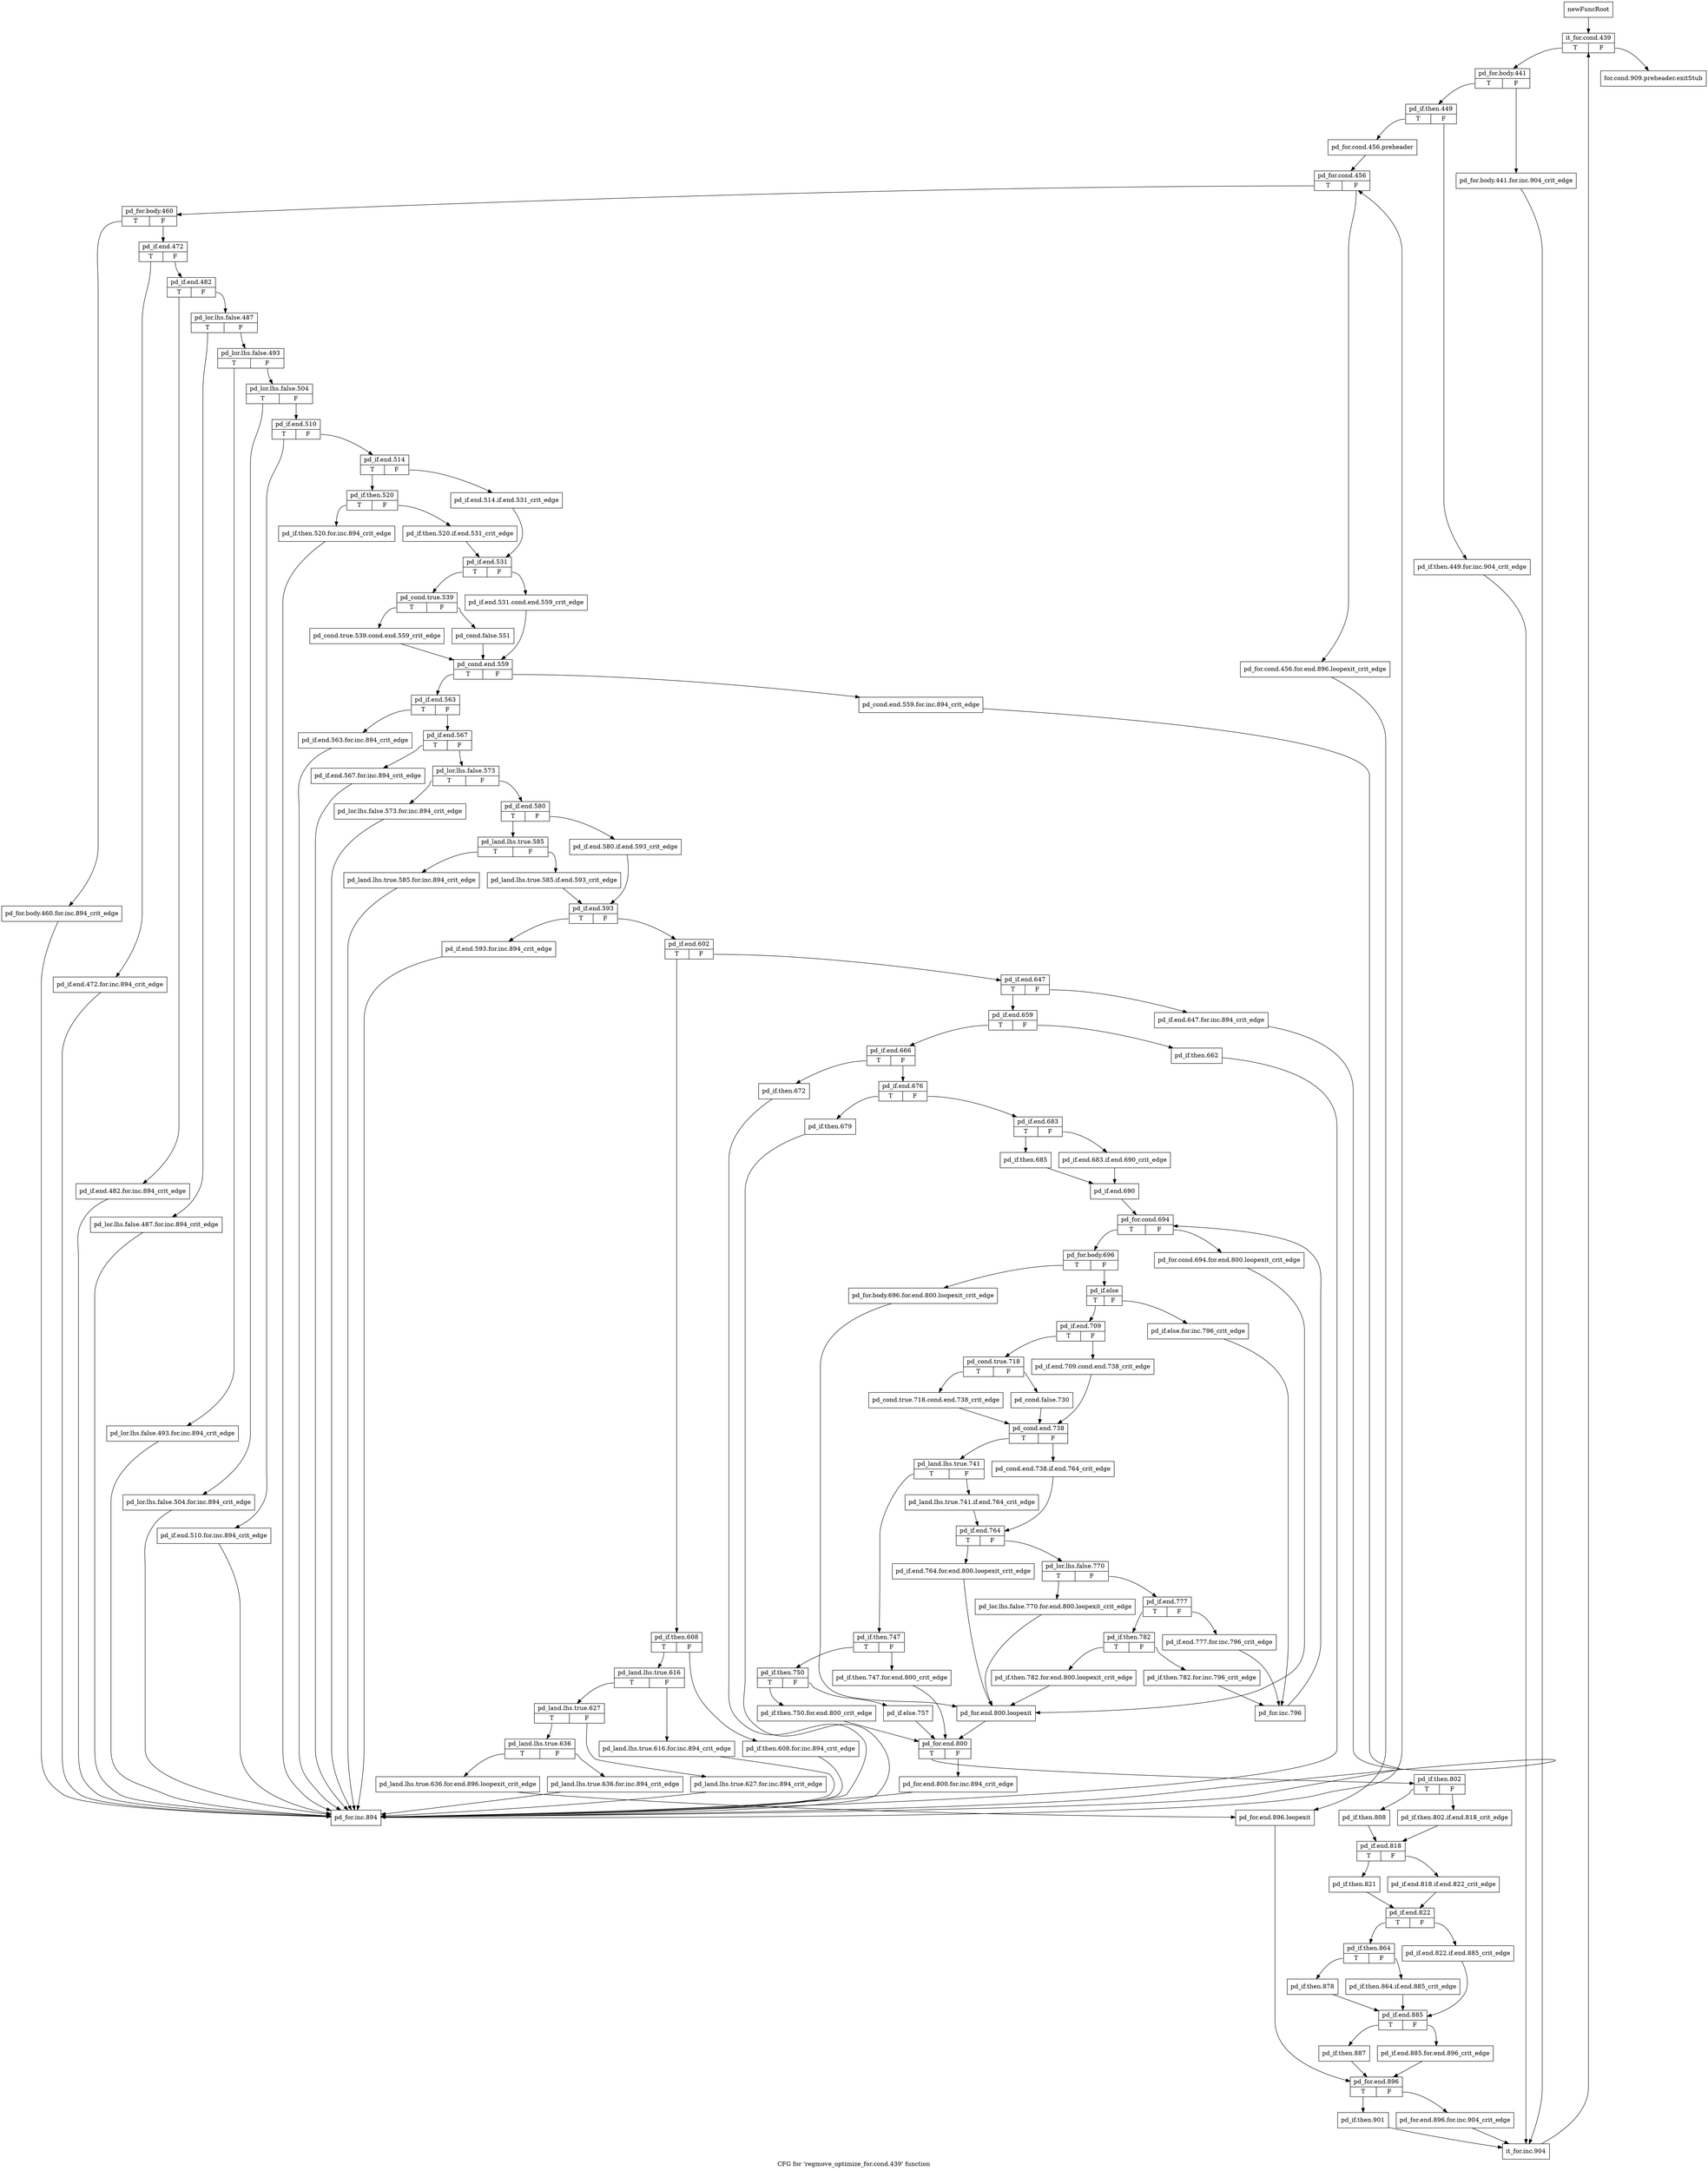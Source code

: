 digraph "CFG for 'regmove_optimize_for.cond.439' function" {
	label="CFG for 'regmove_optimize_for.cond.439' function";

	Node0xba1a1e0 [shape=record,label="{newFuncRoot}"];
	Node0xba1a1e0 -> Node0xba1a280;
	Node0xba1a230 [shape=record,label="{for.cond.909.preheader.exitStub}"];
	Node0xba1a280 [shape=record,label="{it_for.cond.439|{<s0>T|<s1>F}}"];
	Node0xba1a280:s0 -> Node0xba1a2d0;
	Node0xba1a280:s1 -> Node0xba1a230;
	Node0xba1a2d0 [shape=record,label="{pd_for.body.441|{<s0>T|<s1>F}}"];
	Node0xba1a2d0:s0 -> Node0xba1af70;
	Node0xba1a2d0:s1 -> Node0xba1af20;
	Node0xba1af20 [shape=record,label="{pd_for.body.441.for.inc.904_crit_edge}"];
	Node0xba1af20 -> Node0xba1cfa0;
	Node0xba1af70 [shape=record,label="{pd_if.then.449|{<s0>T|<s1>F}}"];
	Node0xba1af70:s0 -> Node0xba1b010;
	Node0xba1af70:s1 -> Node0xba1afc0;
	Node0xba1afc0 [shape=record,label="{pd_if.then.449.for.inc.904_crit_edge}"];
	Node0xba1afc0 -> Node0xba1cfa0;
	Node0xba1b010 [shape=record,label="{pd_for.cond.456.preheader}"];
	Node0xba1b010 -> Node0xba1b060;
	Node0xba1b060 [shape=record,label="{pd_for.cond.456|{<s0>T|<s1>F}}"];
	Node0xba1b060:s0 -> Node0xba1b100;
	Node0xba1b060:s1 -> Node0xba1b0b0;
	Node0xba1b0b0 [shape=record,label="{pd_for.cond.456.for.end.896.loopexit_crit_edge}"];
	Node0xba1b0b0 -> Node0xba1ce60;
	Node0xba1b100 [shape=record,label="{pd_for.body.460|{<s0>T|<s1>F}}"];
	Node0xba1b100:s0 -> Node0xba1d3b0;
	Node0xba1b100:s1 -> Node0xba1b150;
	Node0xba1b150 [shape=record,label="{pd_if.end.472|{<s0>T|<s1>F}}"];
	Node0xba1b150:s0 -> Node0xba1d360;
	Node0xba1b150:s1 -> Node0xba1b1a0;
	Node0xba1b1a0 [shape=record,label="{pd_if.end.482|{<s0>T|<s1>F}}"];
	Node0xba1b1a0:s0 -> Node0xba1d310;
	Node0xba1b1a0:s1 -> Node0xba1b1f0;
	Node0xba1b1f0 [shape=record,label="{pd_lor.lhs.false.487|{<s0>T|<s1>F}}"];
	Node0xba1b1f0:s0 -> Node0xba1d2c0;
	Node0xba1b1f0:s1 -> Node0xba1b240;
	Node0xba1b240 [shape=record,label="{pd_lor.lhs.false.493|{<s0>T|<s1>F}}"];
	Node0xba1b240:s0 -> Node0xba1d270;
	Node0xba1b240:s1 -> Node0xba1b290;
	Node0xba1b290 [shape=record,label="{pd_lor.lhs.false.504|{<s0>T|<s1>F}}"];
	Node0xba1b290:s0 -> Node0xba1d220;
	Node0xba1b290:s1 -> Node0xba1b2e0;
	Node0xba1b2e0 [shape=record,label="{pd_if.end.510|{<s0>T|<s1>F}}"];
	Node0xba1b2e0:s0 -> Node0xba1d1d0;
	Node0xba1b2e0:s1 -> Node0xba1b330;
	Node0xba1b330 [shape=record,label="{pd_if.end.514|{<s0>T|<s1>F}}"];
	Node0xba1b330:s0 -> Node0xba1b3d0;
	Node0xba1b330:s1 -> Node0xba1b380;
	Node0xba1b380 [shape=record,label="{pd_if.end.514.if.end.531_crit_edge}"];
	Node0xba1b380 -> Node0xba1b470;
	Node0xba1b3d0 [shape=record,label="{pd_if.then.520|{<s0>T|<s1>F}}"];
	Node0xba1b3d0:s0 -> Node0xba1d180;
	Node0xba1b3d0:s1 -> Node0xba1b420;
	Node0xba1b420 [shape=record,label="{pd_if.then.520.if.end.531_crit_edge}"];
	Node0xba1b420 -> Node0xba1b470;
	Node0xba1b470 [shape=record,label="{pd_if.end.531|{<s0>T|<s1>F}}"];
	Node0xba1b470:s0 -> Node0xba1b510;
	Node0xba1b470:s1 -> Node0xba1b4c0;
	Node0xba1b4c0 [shape=record,label="{pd_if.end.531.cond.end.559_crit_edge}"];
	Node0xba1b4c0 -> Node0xba1b600;
	Node0xba1b510 [shape=record,label="{pd_cond.true.539|{<s0>T|<s1>F}}"];
	Node0xba1b510:s0 -> Node0xba1b5b0;
	Node0xba1b510:s1 -> Node0xba1b560;
	Node0xba1b560 [shape=record,label="{pd_cond.false.551}"];
	Node0xba1b560 -> Node0xba1b600;
	Node0xba1b5b0 [shape=record,label="{pd_cond.true.539.cond.end.559_crit_edge}"];
	Node0xba1b5b0 -> Node0xba1b600;
	Node0xba1b600 [shape=record,label="{pd_cond.end.559|{<s0>T|<s1>F}}"];
	Node0xba1b600:s0 -> Node0xba1b6a0;
	Node0xba1b600:s1 -> Node0xba1b650;
	Node0xba1b650 [shape=record,label="{pd_cond.end.559.for.inc.894_crit_edge}"];
	Node0xba1b650 -> Node0xba1d400;
	Node0xba1b6a0 [shape=record,label="{pd_if.end.563|{<s0>T|<s1>F}}"];
	Node0xba1b6a0:s0 -> Node0xba1d130;
	Node0xba1b6a0:s1 -> Node0xba1b6f0;
	Node0xba1b6f0 [shape=record,label="{pd_if.end.567|{<s0>T|<s1>F}}"];
	Node0xba1b6f0:s0 -> Node0xba1d0e0;
	Node0xba1b6f0:s1 -> Node0xba1b740;
	Node0xba1b740 [shape=record,label="{pd_lor.lhs.false.573|{<s0>T|<s1>F}}"];
	Node0xba1b740:s0 -> Node0xba1d090;
	Node0xba1b740:s1 -> Node0xba1b790;
	Node0xba1b790 [shape=record,label="{pd_if.end.580|{<s0>T|<s1>F}}"];
	Node0xba1b790:s0 -> Node0xba1b830;
	Node0xba1b790:s1 -> Node0xba1b7e0;
	Node0xba1b7e0 [shape=record,label="{pd_if.end.580.if.end.593_crit_edge}"];
	Node0xba1b7e0 -> Node0xba1b8d0;
	Node0xba1b830 [shape=record,label="{pd_land.lhs.true.585|{<s0>T|<s1>F}}"];
	Node0xba1b830:s0 -> Node0xba1d040;
	Node0xba1b830:s1 -> Node0xba1b880;
	Node0xba1b880 [shape=record,label="{pd_land.lhs.true.585.if.end.593_crit_edge}"];
	Node0xba1b880 -> Node0xba1b8d0;
	Node0xba1b8d0 [shape=record,label="{pd_if.end.593|{<s0>T|<s1>F}}"];
	Node0xba1b8d0:s0 -> Node0xba1cff0;
	Node0xba1b8d0:s1 -> Node0xba1b920;
	Node0xba1b920 [shape=record,label="{pd_if.end.602|{<s0>T|<s1>F}}"];
	Node0xba1b920:s0 -> Node0xba1cb90;
	Node0xba1b920:s1 -> Node0xba1b970;
	Node0xba1b970 [shape=record,label="{pd_if.end.647|{<s0>T|<s1>F}}"];
	Node0xba1b970:s0 -> Node0xba1ba10;
	Node0xba1b970:s1 -> Node0xba1b9c0;
	Node0xba1b9c0 [shape=record,label="{pd_if.end.647.for.inc.894_crit_edge}"];
	Node0xba1b9c0 -> Node0xba1d400;
	Node0xba1ba10 [shape=record,label="{pd_if.end.659|{<s0>T|<s1>F}}"];
	Node0xba1ba10:s0 -> Node0xba1bab0;
	Node0xba1ba10:s1 -> Node0xba1ba60;
	Node0xba1ba60 [shape=record,label="{pd_if.then.662}"];
	Node0xba1ba60 -> Node0xba1d400;
	Node0xba1bab0 [shape=record,label="{pd_if.end.666|{<s0>T|<s1>F}}"];
	Node0xba1bab0:s0 -> Node0xba1cb40;
	Node0xba1bab0:s1 -> Node0xba1bb00;
	Node0xba1bb00 [shape=record,label="{pd_if.end.676|{<s0>T|<s1>F}}"];
	Node0xba1bb00:s0 -> Node0xba1caf0;
	Node0xba1bb00:s1 -> Node0xba1bb50;
	Node0xba1bb50 [shape=record,label="{pd_if.end.683|{<s0>T|<s1>F}}"];
	Node0xba1bb50:s0 -> Node0xba1bbf0;
	Node0xba1bb50:s1 -> Node0xba1bba0;
	Node0xba1bba0 [shape=record,label="{pd_if.end.683.if.end.690_crit_edge}"];
	Node0xba1bba0 -> Node0xba1bc40;
	Node0xba1bbf0 [shape=record,label="{pd_if.then.685}"];
	Node0xba1bbf0 -> Node0xba1bc40;
	Node0xba1bc40 [shape=record,label="{pd_if.end.690}"];
	Node0xba1bc40 -> Node0xba1bc90;
	Node0xba1bc90 [shape=record,label="{pd_for.cond.694|{<s0>T|<s1>F}}"];
	Node0xba1bc90:s0 -> Node0xba1bd30;
	Node0xba1bc90:s1 -> Node0xba1bce0;
	Node0xba1bce0 [shape=record,label="{pd_for.cond.694.for.end.800.loopexit_crit_edge}"];
	Node0xba1bce0 -> Node0xba1c5a0;
	Node0xba1bd30 [shape=record,label="{pd_for.body.696|{<s0>T|<s1>F}}"];
	Node0xba1bd30:s0 -> Node0xba1c550;
	Node0xba1bd30:s1 -> Node0xba1bd80;
	Node0xba1bd80 [shape=record,label="{pd_if.else|{<s0>T|<s1>F}}"];
	Node0xba1bd80:s0 -> Node0xba1be20;
	Node0xba1bd80:s1 -> Node0xba1bdd0;
	Node0xba1bdd0 [shape=record,label="{pd_if.else.for.inc.796_crit_edge}"];
	Node0xba1bdd0 -> Node0xba1c280;
	Node0xba1be20 [shape=record,label="{pd_if.end.709|{<s0>T|<s1>F}}"];
	Node0xba1be20:s0 -> Node0xba1bec0;
	Node0xba1be20:s1 -> Node0xba1be70;
	Node0xba1be70 [shape=record,label="{pd_if.end.709.cond.end.738_crit_edge}"];
	Node0xba1be70 -> Node0xb9ea500;
	Node0xba1bec0 [shape=record,label="{pd_cond.true.718|{<s0>T|<s1>F}}"];
	Node0xba1bec0:s0 -> Node0xba1bf60;
	Node0xba1bec0:s1 -> Node0xba1bf10;
	Node0xba1bf10 [shape=record,label="{pd_cond.false.730}"];
	Node0xba1bf10 -> Node0xb9ea500;
	Node0xba1bf60 [shape=record,label="{pd_cond.true.718.cond.end.738_crit_edge}"];
	Node0xba1bf60 -> Node0xb9ea500;
	Node0xb9ea500 [shape=record,label="{pd_cond.end.738|{<s0>T|<s1>F}}"];
	Node0xb9ea500:s0 -> Node0xba1c000;
	Node0xb9ea500:s1 -> Node0xba1bfb0;
	Node0xba1bfb0 [shape=record,label="{pd_cond.end.738.if.end.764_crit_edge}"];
	Node0xba1bfb0 -> Node0xba1c0a0;
	Node0xba1c000 [shape=record,label="{pd_land.lhs.true.741|{<s0>T|<s1>F}}"];
	Node0xba1c000:s0 -> Node0xba1c3c0;
	Node0xba1c000:s1 -> Node0xba1c050;
	Node0xba1c050 [shape=record,label="{pd_land.lhs.true.741.if.end.764_crit_edge}"];
	Node0xba1c050 -> Node0xba1c0a0;
	Node0xba1c0a0 [shape=record,label="{pd_if.end.764|{<s0>T|<s1>F}}"];
	Node0xba1c0a0:s0 -> Node0xba1c370;
	Node0xba1c0a0:s1 -> Node0xba1c0f0;
	Node0xba1c0f0 [shape=record,label="{pd_lor.lhs.false.770|{<s0>T|<s1>F}}"];
	Node0xba1c0f0:s0 -> Node0xba1c320;
	Node0xba1c0f0:s1 -> Node0xba1c140;
	Node0xba1c140 [shape=record,label="{pd_if.end.777|{<s0>T|<s1>F}}"];
	Node0xba1c140:s0 -> Node0xba1c1e0;
	Node0xba1c140:s1 -> Node0xba1c190;
	Node0xba1c190 [shape=record,label="{pd_if.end.777.for.inc.796_crit_edge}"];
	Node0xba1c190 -> Node0xba1c280;
	Node0xba1c1e0 [shape=record,label="{pd_if.then.782|{<s0>T|<s1>F}}"];
	Node0xba1c1e0:s0 -> Node0xba1c2d0;
	Node0xba1c1e0:s1 -> Node0xba1c230;
	Node0xba1c230 [shape=record,label="{pd_if.then.782.for.inc.796_crit_edge}"];
	Node0xba1c230 -> Node0xba1c280;
	Node0xba1c280 [shape=record,label="{pd_for.inc.796}"];
	Node0xba1c280 -> Node0xba1bc90;
	Node0xba1c2d0 [shape=record,label="{pd_if.then.782.for.end.800.loopexit_crit_edge}"];
	Node0xba1c2d0 -> Node0xba1c5a0;
	Node0xba1c320 [shape=record,label="{pd_lor.lhs.false.770.for.end.800.loopexit_crit_edge}"];
	Node0xba1c320 -> Node0xba1c5a0;
	Node0xba1c370 [shape=record,label="{pd_if.end.764.for.end.800.loopexit_crit_edge}"];
	Node0xba1c370 -> Node0xba1c5a0;
	Node0xba1c3c0 [shape=record,label="{pd_if.then.747|{<s0>T|<s1>F}}"];
	Node0xba1c3c0:s0 -> Node0xba1c460;
	Node0xba1c3c0:s1 -> Node0xba1c410;
	Node0xba1c410 [shape=record,label="{pd_if.then.747.for.end.800_crit_edge}"];
	Node0xba1c410 -> Node0xba1c5f0;
	Node0xba1c460 [shape=record,label="{pd_if.then.750|{<s0>T|<s1>F}}"];
	Node0xba1c460:s0 -> Node0xba1c500;
	Node0xba1c460:s1 -> Node0xba1c4b0;
	Node0xba1c4b0 [shape=record,label="{pd_if.else.757}"];
	Node0xba1c4b0 -> Node0xba1c5f0;
	Node0xba1c500 [shape=record,label="{pd_if.then.750.for.end.800_crit_edge}"];
	Node0xba1c500 -> Node0xba1c5f0;
	Node0xba1c550 [shape=record,label="{pd_for.body.696.for.end.800.loopexit_crit_edge}"];
	Node0xba1c550 -> Node0xba1c5a0;
	Node0xba1c5a0 [shape=record,label="{pd_for.end.800.loopexit}"];
	Node0xba1c5a0 -> Node0xba1c5f0;
	Node0xba1c5f0 [shape=record,label="{pd_for.end.800|{<s0>T|<s1>F}}"];
	Node0xba1c5f0:s0 -> Node0xba1c690;
	Node0xba1c5f0:s1 -> Node0xba1c640;
	Node0xba1c640 [shape=record,label="{pd_for.end.800.for.inc.894_crit_edge}"];
	Node0xba1c640 -> Node0xba1d400;
	Node0xba1c690 [shape=record,label="{pd_if.then.802|{<s0>T|<s1>F}}"];
	Node0xba1c690:s0 -> Node0xba1c730;
	Node0xba1c690:s1 -> Node0xba1c6e0;
	Node0xba1c6e0 [shape=record,label="{pd_if.then.802.if.end.818_crit_edge}"];
	Node0xba1c6e0 -> Node0xba1c780;
	Node0xba1c730 [shape=record,label="{pd_if.then.808}"];
	Node0xba1c730 -> Node0xba1c780;
	Node0xba1c780 [shape=record,label="{pd_if.end.818|{<s0>T|<s1>F}}"];
	Node0xba1c780:s0 -> Node0xba1c820;
	Node0xba1c780:s1 -> Node0xba1c7d0;
	Node0xba1c7d0 [shape=record,label="{pd_if.end.818.if.end.822_crit_edge}"];
	Node0xba1c7d0 -> Node0xba1c870;
	Node0xba1c820 [shape=record,label="{pd_if.then.821}"];
	Node0xba1c820 -> Node0xba1c870;
	Node0xba1c870 [shape=record,label="{pd_if.end.822|{<s0>T|<s1>F}}"];
	Node0xba1c870:s0 -> Node0xba1c910;
	Node0xba1c870:s1 -> Node0xba1c8c0;
	Node0xba1c8c0 [shape=record,label="{pd_if.end.822.if.end.885_crit_edge}"];
	Node0xba1c8c0 -> Node0xba1ca00;
	Node0xba1c910 [shape=record,label="{pd_if.then.864|{<s0>T|<s1>F}}"];
	Node0xba1c910:s0 -> Node0xba1c9b0;
	Node0xba1c910:s1 -> Node0xba1c960;
	Node0xba1c960 [shape=record,label="{pd_if.then.864.if.end.885_crit_edge}"];
	Node0xba1c960 -> Node0xba1ca00;
	Node0xba1c9b0 [shape=record,label="{pd_if.then.878}"];
	Node0xba1c9b0 -> Node0xba1ca00;
	Node0xba1ca00 [shape=record,label="{pd_if.end.885|{<s0>T|<s1>F}}"];
	Node0xba1ca00:s0 -> Node0xba1caa0;
	Node0xba1ca00:s1 -> Node0xba1ca50;
	Node0xba1ca50 [shape=record,label="{pd_if.end.885.for.end.896_crit_edge}"];
	Node0xba1ca50 -> Node0xba1ceb0;
	Node0xba1caa0 [shape=record,label="{pd_if.then.887}"];
	Node0xba1caa0 -> Node0xba1ceb0;
	Node0xba1caf0 [shape=record,label="{pd_if.then.679}"];
	Node0xba1caf0 -> Node0xba1d400;
	Node0xba1cb40 [shape=record,label="{pd_if.then.672}"];
	Node0xba1cb40 -> Node0xba1d400;
	Node0xba1cb90 [shape=record,label="{pd_if.then.608|{<s0>T|<s1>F}}"];
	Node0xba1cb90:s0 -> Node0xba1cc30;
	Node0xba1cb90:s1 -> Node0xba1cbe0;
	Node0xba1cbe0 [shape=record,label="{pd_if.then.608.for.inc.894_crit_edge}"];
	Node0xba1cbe0 -> Node0xba1d400;
	Node0xba1cc30 [shape=record,label="{pd_land.lhs.true.616|{<s0>T|<s1>F}}"];
	Node0xba1cc30:s0 -> Node0xba1ccd0;
	Node0xba1cc30:s1 -> Node0xba1cc80;
	Node0xba1cc80 [shape=record,label="{pd_land.lhs.true.616.for.inc.894_crit_edge}"];
	Node0xba1cc80 -> Node0xba1d400;
	Node0xba1ccd0 [shape=record,label="{pd_land.lhs.true.627|{<s0>T|<s1>F}}"];
	Node0xba1ccd0:s0 -> Node0xba1cd70;
	Node0xba1ccd0:s1 -> Node0xba1cd20;
	Node0xba1cd20 [shape=record,label="{pd_land.lhs.true.627.for.inc.894_crit_edge}"];
	Node0xba1cd20 -> Node0xba1d400;
	Node0xba1cd70 [shape=record,label="{pd_land.lhs.true.636|{<s0>T|<s1>F}}"];
	Node0xba1cd70:s0 -> Node0xba1ce10;
	Node0xba1cd70:s1 -> Node0xba1cdc0;
	Node0xba1cdc0 [shape=record,label="{pd_land.lhs.true.636.for.inc.894_crit_edge}"];
	Node0xba1cdc0 -> Node0xba1d400;
	Node0xba1ce10 [shape=record,label="{pd_land.lhs.true.636.for.end.896.loopexit_crit_edge}"];
	Node0xba1ce10 -> Node0xba1ce60;
	Node0xba1ce60 [shape=record,label="{pd_for.end.896.loopexit}"];
	Node0xba1ce60 -> Node0xba1ceb0;
	Node0xba1ceb0 [shape=record,label="{pd_for.end.896|{<s0>T|<s1>F}}"];
	Node0xba1ceb0:s0 -> Node0xba1cf50;
	Node0xba1ceb0:s1 -> Node0xba1cf00;
	Node0xba1cf00 [shape=record,label="{pd_for.end.896.for.inc.904_crit_edge}"];
	Node0xba1cf00 -> Node0xba1cfa0;
	Node0xba1cf50 [shape=record,label="{pd_if.then.901}"];
	Node0xba1cf50 -> Node0xba1cfa0;
	Node0xba1cfa0 [shape=record,label="{it_for.inc.904}"];
	Node0xba1cfa0 -> Node0xba1a280;
	Node0xba1cff0 [shape=record,label="{pd_if.end.593.for.inc.894_crit_edge}"];
	Node0xba1cff0 -> Node0xba1d400;
	Node0xba1d040 [shape=record,label="{pd_land.lhs.true.585.for.inc.894_crit_edge}"];
	Node0xba1d040 -> Node0xba1d400;
	Node0xba1d090 [shape=record,label="{pd_lor.lhs.false.573.for.inc.894_crit_edge}"];
	Node0xba1d090 -> Node0xba1d400;
	Node0xba1d0e0 [shape=record,label="{pd_if.end.567.for.inc.894_crit_edge}"];
	Node0xba1d0e0 -> Node0xba1d400;
	Node0xba1d130 [shape=record,label="{pd_if.end.563.for.inc.894_crit_edge}"];
	Node0xba1d130 -> Node0xba1d400;
	Node0xba1d180 [shape=record,label="{pd_if.then.520.for.inc.894_crit_edge}"];
	Node0xba1d180 -> Node0xba1d400;
	Node0xba1d1d0 [shape=record,label="{pd_if.end.510.for.inc.894_crit_edge}"];
	Node0xba1d1d0 -> Node0xba1d400;
	Node0xba1d220 [shape=record,label="{pd_lor.lhs.false.504.for.inc.894_crit_edge}"];
	Node0xba1d220 -> Node0xba1d400;
	Node0xba1d270 [shape=record,label="{pd_lor.lhs.false.493.for.inc.894_crit_edge}"];
	Node0xba1d270 -> Node0xba1d400;
	Node0xba1d2c0 [shape=record,label="{pd_lor.lhs.false.487.for.inc.894_crit_edge}"];
	Node0xba1d2c0 -> Node0xba1d400;
	Node0xba1d310 [shape=record,label="{pd_if.end.482.for.inc.894_crit_edge}"];
	Node0xba1d310 -> Node0xba1d400;
	Node0xba1d360 [shape=record,label="{pd_if.end.472.for.inc.894_crit_edge}"];
	Node0xba1d360 -> Node0xba1d400;
	Node0xba1d3b0 [shape=record,label="{pd_for.body.460.for.inc.894_crit_edge}"];
	Node0xba1d3b0 -> Node0xba1d400;
	Node0xba1d400 [shape=record,label="{pd_for.inc.894}"];
	Node0xba1d400 -> Node0xba1b060;
}

